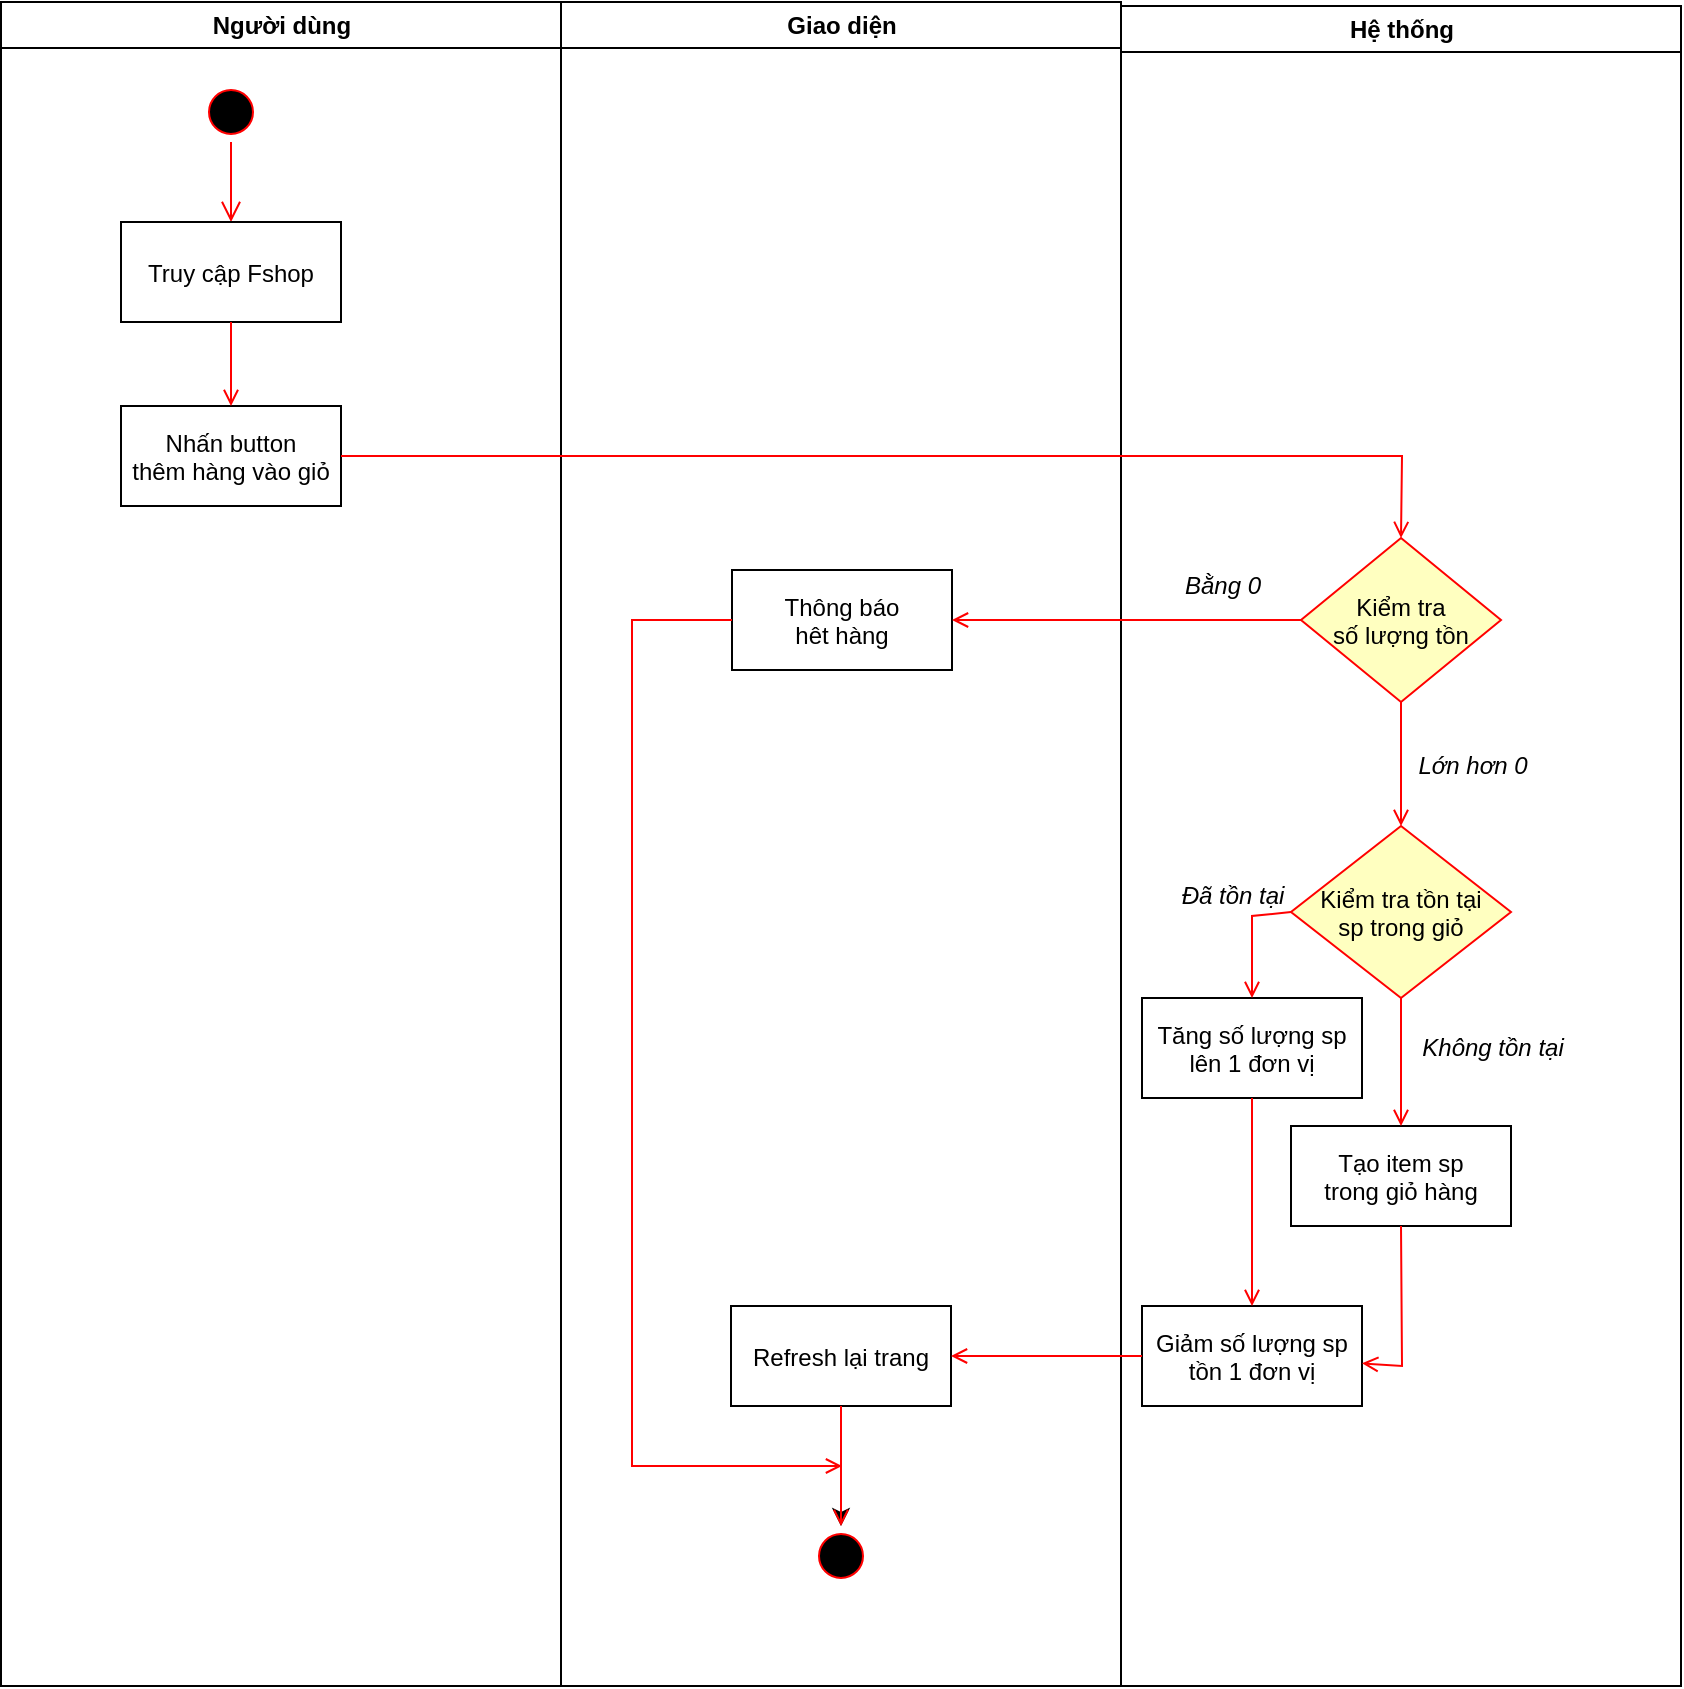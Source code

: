 <mxfile version="14.8.5" type="github">
  <diagram id="dqaZKvKSdflm3RaCMeF8" name="Page-1">
    <mxGraphModel dx="549" dy="495" grid="1" gridSize="10" guides="1" tooltips="1" connect="1" arrows="1" fold="1" page="1" pageScale="1" pageWidth="827" pageHeight="1169" math="0" shadow="0">
      <root>
        <mxCell id="0" />
        <mxCell id="1" parent="0" />
        <mxCell id="USypLiao99w2niG7M47V-1" value="Người dùng" style="swimlane;whiteSpace=wrap" parent="1" vertex="1">
          <mxGeometry x="164.5" y="128" width="280" height="842" as="geometry" />
        </mxCell>
        <mxCell id="USypLiao99w2niG7M47V-2" value="" style="ellipse;shape=startState;fillColor=#000000;strokeColor=#ff0000;" parent="USypLiao99w2niG7M47V-1" vertex="1">
          <mxGeometry x="100" y="40" width="30" height="30" as="geometry" />
        </mxCell>
        <mxCell id="USypLiao99w2niG7M47V-3" value="" style="edgeStyle=elbowEdgeStyle;elbow=horizontal;verticalAlign=bottom;endArrow=open;endSize=8;strokeColor=#FF0000;endFill=1;rounded=0" parent="USypLiao99w2niG7M47V-1" source="USypLiao99w2niG7M47V-2" target="USypLiao99w2niG7M47V-4" edge="1">
          <mxGeometry x="100" y="40" as="geometry">
            <mxPoint x="115" y="110" as="targetPoint" />
          </mxGeometry>
        </mxCell>
        <mxCell id="USypLiao99w2niG7M47V-4" value="Truy cập Fshop" style="" parent="USypLiao99w2niG7M47V-1" vertex="1">
          <mxGeometry x="60" y="110" width="110" height="50" as="geometry" />
        </mxCell>
        <mxCell id="USypLiao99w2niG7M47V-5" value="Nhấn button&#xa;thêm hàng vào giỏ" style="" parent="USypLiao99w2niG7M47V-1" vertex="1">
          <mxGeometry x="60" y="202" width="110" height="50" as="geometry" />
        </mxCell>
        <mxCell id="USypLiao99w2niG7M47V-6" value="" style="endArrow=open;strokeColor=#FF0000;endFill=1;rounded=0" parent="USypLiao99w2niG7M47V-1" source="USypLiao99w2niG7M47V-4" target="USypLiao99w2niG7M47V-5" edge="1">
          <mxGeometry relative="1" as="geometry" />
        </mxCell>
        <mxCell id="USypLiao99w2niG7M47V-8" value="Giao diện" style="swimlane;whiteSpace=wrap" parent="1" vertex="1">
          <mxGeometry x="444.5" y="128" width="280" height="842" as="geometry" />
        </mxCell>
        <mxCell id="USypLiao99w2niG7M47V-27" value="" style="edgeStyle=orthogonalEdgeStyle;rounded=0;orthogonalLoop=1;jettySize=auto;html=1;" parent="USypLiao99w2niG7M47V-8" source="USypLiao99w2niG7M47V-10" target="USypLiao99w2niG7M47V-12" edge="1">
          <mxGeometry relative="1" as="geometry" />
        </mxCell>
        <mxCell id="USypLiao99w2niG7M47V-10" value="Refresh lại trang" style="" parent="USypLiao99w2niG7M47V-8" vertex="1">
          <mxGeometry x="85" y="652" width="110" height="50" as="geometry" />
        </mxCell>
        <mxCell id="USypLiao99w2niG7M47V-12" value="" style="ellipse;shape=startState;fillColor=#000000;strokeColor=#ff0000;" parent="USypLiao99w2niG7M47V-8" vertex="1">
          <mxGeometry x="125" y="762" width="30" height="30" as="geometry" />
        </mxCell>
        <mxCell id="USypLiao99w2niG7M47V-13" value="" style="endArrow=open;strokeColor=#FF0000;endFill=1;rounded=0;exitX=0.5;exitY=1;exitDx=0;exitDy=0;entryX=0.5;entryY=0;entryDx=0;entryDy=0;" parent="USypLiao99w2niG7M47V-8" source="USypLiao99w2niG7M47V-10" target="USypLiao99w2niG7M47V-12" edge="1">
          <mxGeometry relative="1" as="geometry">
            <mxPoint x="135.5" y="572" as="sourcePoint" />
            <mxPoint x="135.5" y="614" as="targetPoint" />
          </mxGeometry>
        </mxCell>
        <mxCell id="USypLiao99w2niG7M47V-30" value="Thông báo &#xa;hêt hàng" style="" parent="USypLiao99w2niG7M47V-8" vertex="1">
          <mxGeometry x="85.5" y="284" width="110" height="50" as="geometry" />
        </mxCell>
        <mxCell id="jEJmMbxQXp3m3aQmkkZc-4" value="" style="endArrow=open;strokeColor=#FF0000;endFill=1;rounded=0;exitX=0;exitY=0.5;exitDx=0;exitDy=0;" edge="1" parent="USypLiao99w2niG7M47V-8" source="USypLiao99w2niG7M47V-30">
          <mxGeometry relative="1" as="geometry">
            <mxPoint x="145.5" y="352" as="sourcePoint" />
            <mxPoint x="140.5" y="732" as="targetPoint" />
            <Array as="points">
              <mxPoint x="35.5" y="309" />
              <mxPoint x="35.5" y="732" />
            </Array>
          </mxGeometry>
        </mxCell>
        <mxCell id="USypLiao99w2niG7M47V-14" value="Hệ thống" style="swimlane;whiteSpace=wrap" parent="1" vertex="1">
          <mxGeometry x="724.5" y="130" width="280" height="840" as="geometry" />
        </mxCell>
        <mxCell id="USypLiao99w2niG7M47V-15" value="Kiểm tra tồn tại&#xa;sp trong giỏ" style="rhombus;fillColor=#ffffc0;strokeColor=#ff0000;" parent="USypLiao99w2niG7M47V-14" vertex="1">
          <mxGeometry x="85" y="410" width="110" height="86" as="geometry" />
        </mxCell>
        <mxCell id="USypLiao99w2niG7M47V-26" value="Kiểm tra&#xa;số lượng tồn" style="rhombus;fillColor=#ffffc0;strokeColor=#ff0000;" parent="USypLiao99w2niG7M47V-14" vertex="1">
          <mxGeometry x="90" y="266" width="100" height="82" as="geometry" />
        </mxCell>
        <mxCell id="USypLiao99w2niG7M47V-22" value="Không tồn tại" style="text;html=1;align=center;verticalAlign=middle;resizable=0;points=[];autosize=1;strokeColor=none;fontStyle=2" parent="USypLiao99w2niG7M47V-14" vertex="1">
          <mxGeometry x="140.5" y="511" width="90" height="20" as="geometry" />
        </mxCell>
        <mxCell id="USypLiao99w2niG7M47V-28" value="" style="endArrow=open;strokeColor=#FF0000;endFill=1;rounded=0;exitX=0.5;exitY=1;exitDx=0;exitDy=0;entryX=0.5;entryY=0;entryDx=0;entryDy=0;" parent="USypLiao99w2niG7M47V-14" source="USypLiao99w2niG7M47V-26" target="USypLiao99w2niG7M47V-15" edge="1">
          <mxGeometry relative="1" as="geometry">
            <mxPoint x="115.5" y="350" as="sourcePoint" />
            <mxPoint x="115.5" y="392" as="targetPoint" />
          </mxGeometry>
        </mxCell>
        <mxCell id="USypLiao99w2niG7M47V-16" value="Tạo item sp &#xa;trong giỏ hàng" style="" parent="USypLiao99w2niG7M47V-14" vertex="1">
          <mxGeometry x="85" y="560" width="110" height="50" as="geometry" />
        </mxCell>
        <mxCell id="USypLiao99w2niG7M47V-17" value="" style="endArrow=open;strokeColor=#FF0000;endFill=1;rounded=0;exitX=0.5;exitY=1;exitDx=0;exitDy=0;entryX=0.5;entryY=0;entryDx=0;entryDy=0;" parent="USypLiao99w2niG7M47V-14" source="USypLiao99w2niG7M47V-15" target="USypLiao99w2niG7M47V-16" edge="1">
          <mxGeometry relative="1" as="geometry">
            <mxPoint x="143" y="434" as="sourcePoint" />
            <mxPoint x="146.5" y="542" as="targetPoint" />
          </mxGeometry>
        </mxCell>
        <mxCell id="USypLiao99w2niG7M47V-11" value="Tăng số lượng sp&#xa;lên 1 đơn vị" style="" parent="USypLiao99w2niG7M47V-14" vertex="1">
          <mxGeometry x="10.5" y="496" width="110" height="50" as="geometry" />
        </mxCell>
        <mxCell id="USypLiao99w2niG7M47V-21" value="" style="endArrow=open;strokeColor=#FF0000;endFill=1;rounded=0;exitX=0;exitY=0.5;exitDx=0;exitDy=0;entryX=0.5;entryY=0;entryDx=0;entryDy=0;" parent="USypLiao99w2niG7M47V-14" source="USypLiao99w2niG7M47V-15" target="USypLiao99w2niG7M47V-11" edge="1">
          <mxGeometry relative="1" as="geometry">
            <mxPoint x="-74.5" y="390" as="sourcePoint" />
            <mxPoint x="-84.5" y="455" as="targetPoint" />
            <Array as="points">
              <mxPoint x="65.5" y="455" />
            </Array>
          </mxGeometry>
        </mxCell>
        <mxCell id="jEJmMbxQXp3m3aQmkkZc-1" value="Giảm số lượng sp&#xa;tồn 1 đơn vị" style="" vertex="1" parent="USypLiao99w2niG7M47V-14">
          <mxGeometry x="10.5" y="650" width="110" height="50" as="geometry" />
        </mxCell>
        <mxCell id="USypLiao99w2niG7M47V-24" value="" style="endArrow=open;strokeColor=#FF0000;endFill=1;rounded=0;exitX=0.5;exitY=1;exitDx=0;exitDy=0;" parent="USypLiao99w2niG7M47V-14" source="USypLiao99w2niG7M47V-16" target="jEJmMbxQXp3m3aQmkkZc-1" edge="1">
          <mxGeometry relative="1" as="geometry">
            <mxPoint x="155.5" y="600" as="sourcePoint" />
            <mxPoint x="95.5" y="680" as="targetPoint" />
            <Array as="points">
              <mxPoint x="140.5" y="680" />
            </Array>
          </mxGeometry>
        </mxCell>
        <mxCell id="jEJmMbxQXp3m3aQmkkZc-2" value="" style="endArrow=open;strokeColor=#FF0000;endFill=1;rounded=0;exitX=0.5;exitY=1;exitDx=0;exitDy=0;entryX=0.5;entryY=0;entryDx=0;entryDy=0;" edge="1" parent="USypLiao99w2niG7M47V-14" source="USypLiao99w2niG7M47V-11" target="jEJmMbxQXp3m3aQmkkZc-1">
          <mxGeometry relative="1" as="geometry">
            <mxPoint x="55.5" y="610" as="sourcePoint" />
            <mxPoint x="55.5" y="674" as="targetPoint" />
          </mxGeometry>
        </mxCell>
        <mxCell id="jEJmMbxQXp3m3aQmkkZc-6" value="Đã tồn tại" style="text;html=1;align=center;verticalAlign=middle;resizable=0;points=[];autosize=1;strokeColor=none;fontStyle=2" vertex="1" parent="USypLiao99w2niG7M47V-14">
          <mxGeometry x="20.5" y="435" width="70" height="20" as="geometry" />
        </mxCell>
        <mxCell id="jEJmMbxQXp3m3aQmkkZc-7" value="Bằng 0" style="text;html=1;align=center;verticalAlign=middle;resizable=0;points=[];autosize=1;strokeColor=none;fontStyle=2" vertex="1" parent="USypLiao99w2niG7M47V-14">
          <mxGeometry x="25.5" y="280" width="50" height="20" as="geometry" />
        </mxCell>
        <mxCell id="jEJmMbxQXp3m3aQmkkZc-8" value="Lớn hơn 0" style="text;html=1;align=center;verticalAlign=middle;resizable=0;points=[];autosize=1;strokeColor=none;fontStyle=2" vertex="1" parent="USypLiao99w2niG7M47V-14">
          <mxGeometry x="140.5" y="370" width="70" height="20" as="geometry" />
        </mxCell>
        <mxCell id="USypLiao99w2niG7M47V-18" value="" style="endArrow=open;strokeColor=#FF0000;endFill=1;rounded=0;entryX=0.5;entryY=0;entryDx=0;entryDy=0;exitX=1;exitY=0.5;exitDx=0;exitDy=0;" parent="1" source="USypLiao99w2niG7M47V-5" target="USypLiao99w2niG7M47V-26" edge="1">
          <mxGeometry relative="1" as="geometry">
            <mxPoint x="334.5" y="478" as="sourcePoint" />
            <mxPoint x="530" y="355" as="targetPoint" />
            <Array as="points">
              <mxPoint x="865" y="355" />
            </Array>
          </mxGeometry>
        </mxCell>
        <mxCell id="USypLiao99w2niG7M47V-29" value="" style="endArrow=open;strokeColor=#FF0000;endFill=1;rounded=0;exitX=0;exitY=0.5;exitDx=0;exitDy=0;entryX=1;entryY=0.5;entryDx=0;entryDy=0;" parent="1" source="USypLiao99w2niG7M47V-26" target="USypLiao99w2niG7M47V-30" edge="1">
          <mxGeometry relative="1" as="geometry">
            <mxPoint x="680" y="380" as="sourcePoint" />
            <mxPoint x="640" y="421" as="targetPoint" />
            <Array as="points" />
          </mxGeometry>
        </mxCell>
        <mxCell id="jEJmMbxQXp3m3aQmkkZc-5" value="" style="endArrow=open;strokeColor=#FF0000;endFill=1;rounded=0;exitX=0;exitY=0.5;exitDx=0;exitDy=0;" edge="1" parent="1" source="jEJmMbxQXp3m3aQmkkZc-1" target="USypLiao99w2niG7M47V-10">
          <mxGeometry relative="1" as="geometry">
            <mxPoint x="824.5" y="447" as="sourcePoint" />
            <mxPoint x="650" y="447" as="targetPoint" />
            <Array as="points" />
          </mxGeometry>
        </mxCell>
      </root>
    </mxGraphModel>
  </diagram>
</mxfile>
